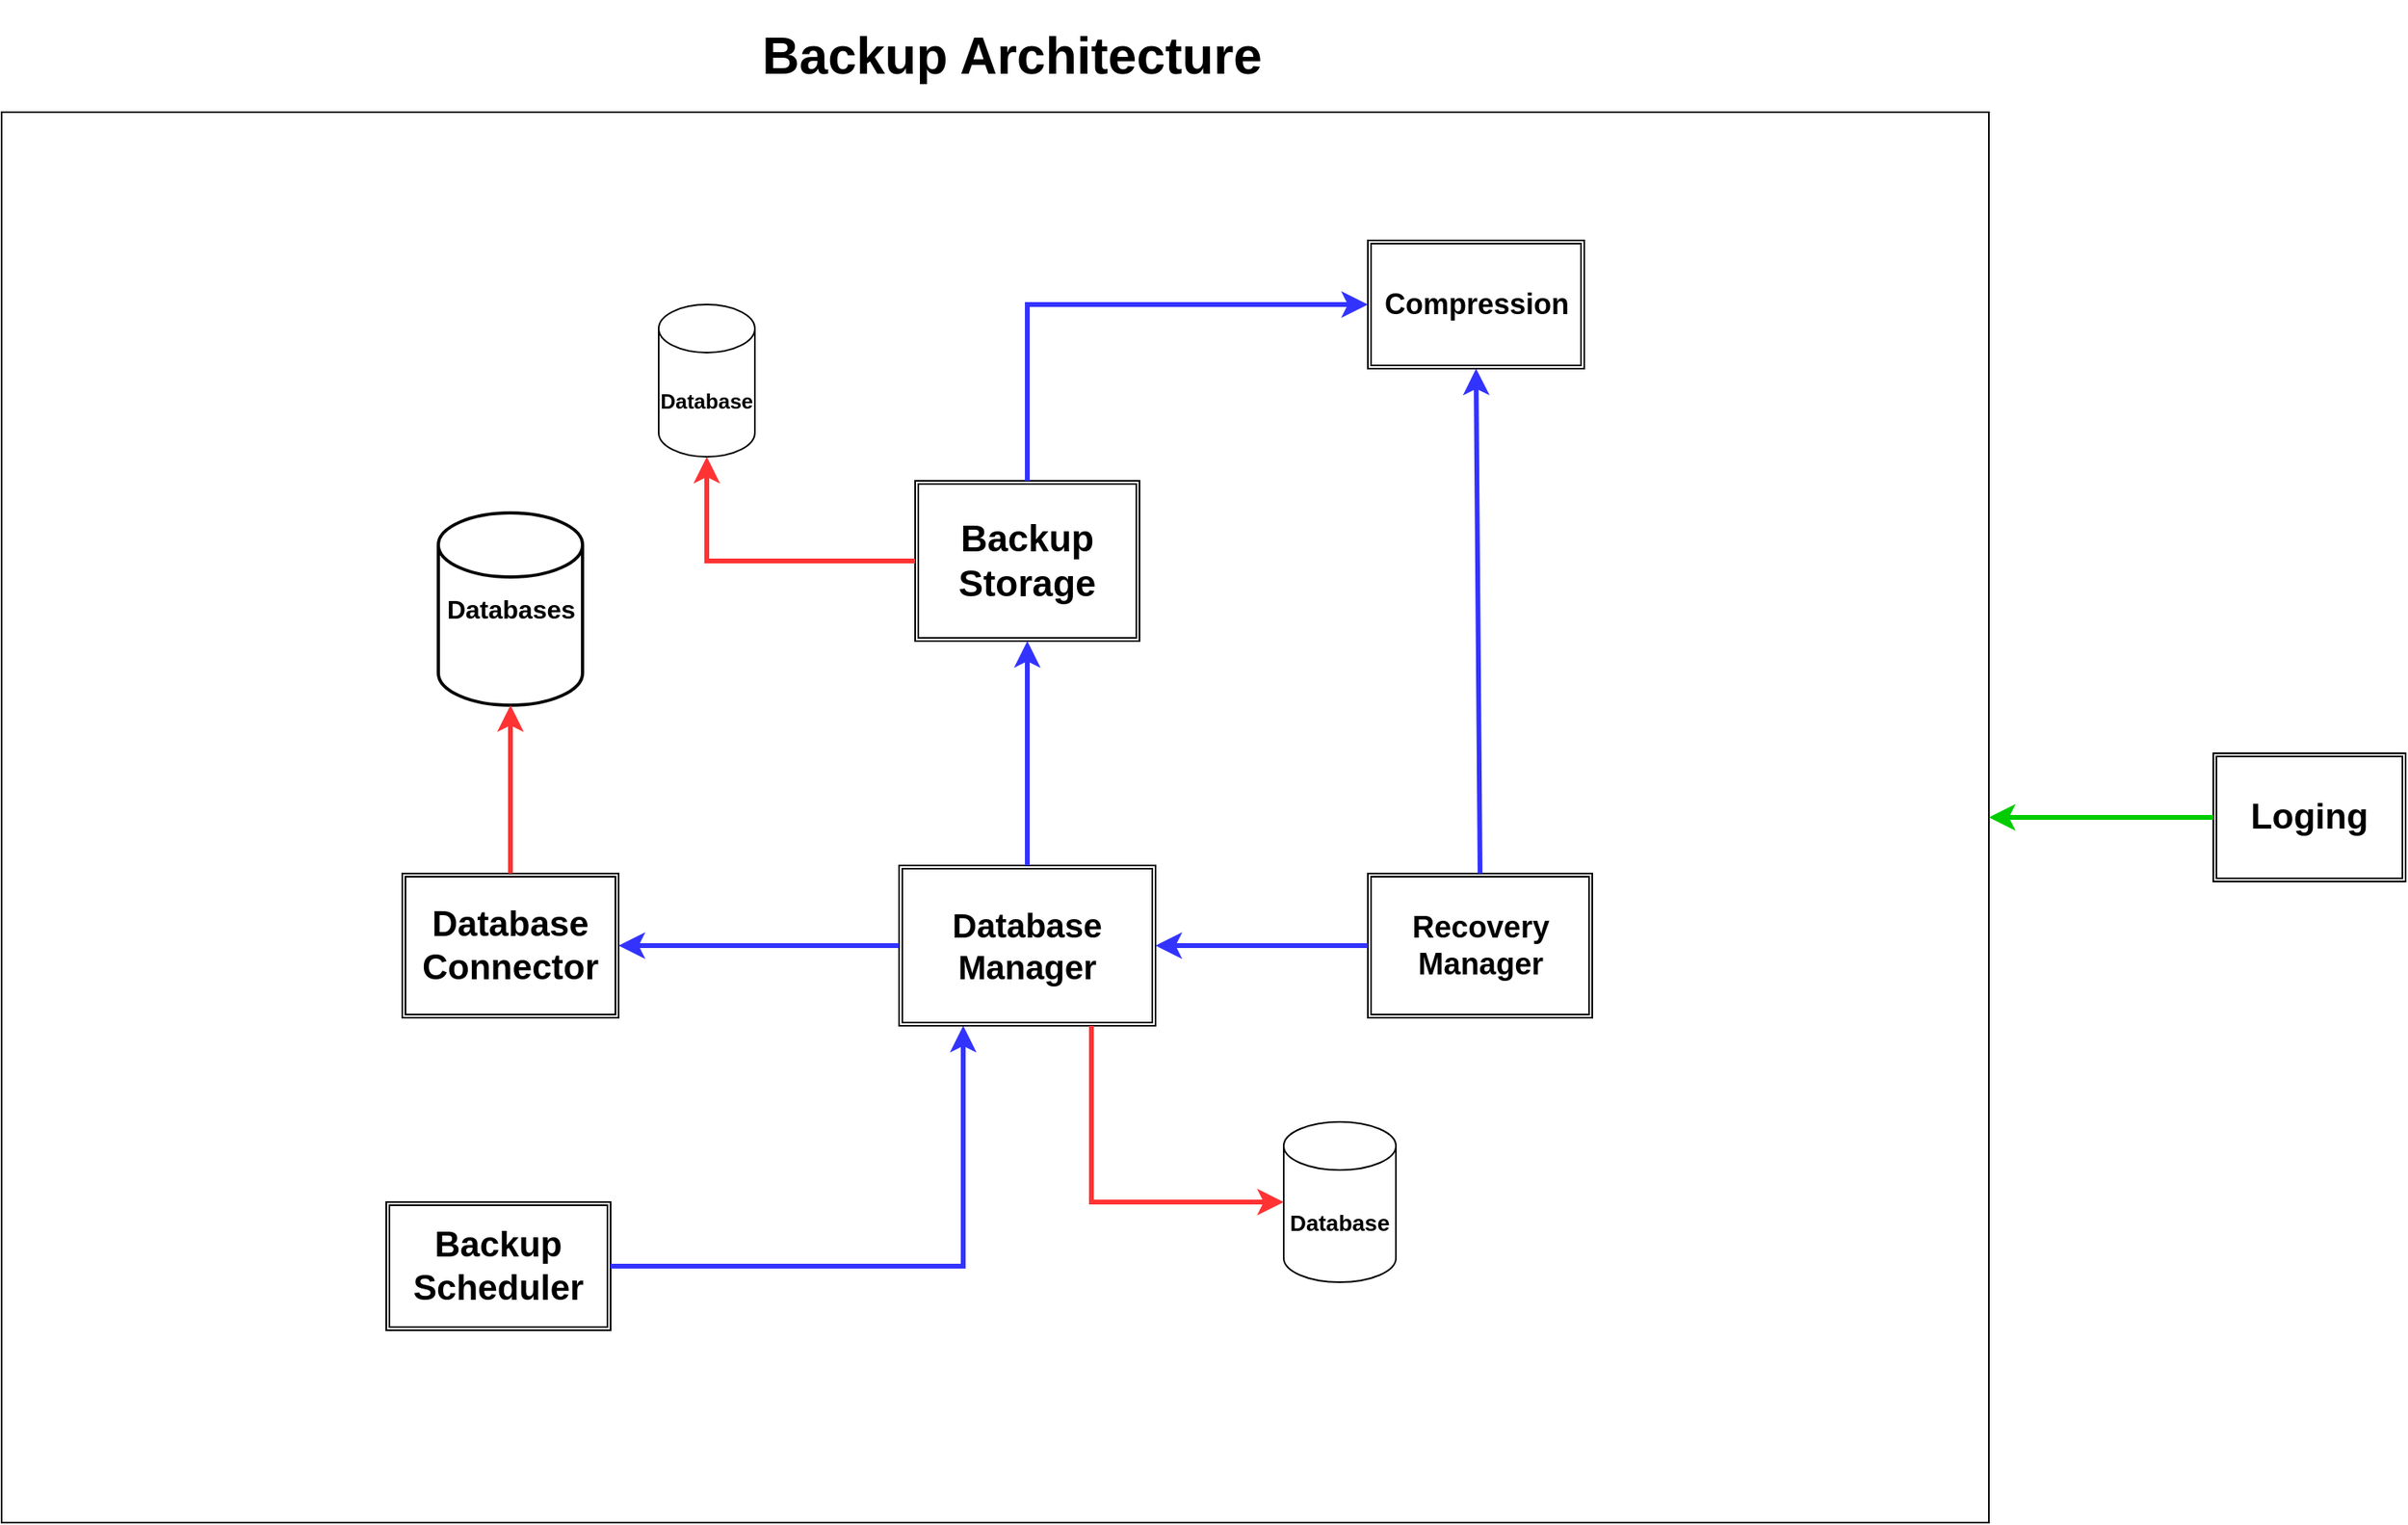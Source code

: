     <mxfile version="26.2.13">
  <diagram name="Страница — 1" id="BNtByEnlPUGt5s9RXdVz">
    <mxGraphModel dx="1584" dy="1064" grid="1" gridSize="10" guides="1" tooltips="1" connect="1" arrows="1" fold="1" page="1" pageScale="1" pageWidth="1920" pageHeight="1200" math="0" shadow="0">
      <root>
        <mxCell id="0" />
        <mxCell id="1" parent="0" />
        <mxCell id="5jsCZLX1w9yIyf4Q4k6B-1" value="Databases" style="strokeWidth=2;html=1;shape=mxgraph.flowchart.database;whiteSpace=wrap;fontSize=16;fontStyle=1" parent="1" vertex="1">
          <mxGeometry x="552.5" y="450" width="90" height="120" as="geometry" />
        </mxCell>
        <mxCell id="5jsCZLX1w9yIyf4Q4k6B-2" value="Database Connector" style="shape=ext;double=1;rounded=0;whiteSpace=wrap;html=1;fontSize=22;fontStyle=1" parent="1" vertex="1">
          <mxGeometry x="530" y="675" width="135" height="90" as="geometry" />
        </mxCell>
        <mxCell id="5jsCZLX1w9yIyf4Q4k6B-6" value="Backup Storage" style="shape=ext;double=1;rounded=0;whiteSpace=wrap;html=1;fontSize=23;fontStyle=1" parent="1" vertex="1">
          <mxGeometry x="850" y="430" width="140" height="100" as="geometry" />
        </mxCell>
        <mxCell id="5jsCZLX1w9yIyf4Q4k6B-7" value="Compression" style="shape=ext;double=1;rounded=0;whiteSpace=wrap;html=1;fontSize=18;fontStyle=1" parent="1" vertex="1">
          <mxGeometry x="1132.5" y="280" width="135" height="80" as="geometry" />
        </mxCell>
        <mxCell id="5jsCZLX1w9yIyf4Q4k6B-8" value="Recovery Manager" style="shape=ext;double=1;rounded=0;whiteSpace=wrap;html=1;fontSize=19;fontStyle=1" parent="1" vertex="1">
          <mxGeometry x="1132.5" y="675" width="140" height="90" as="geometry" />
        </mxCell>
        <mxCell id="5jsCZLX1w9yIyf4Q4k6B-9" value="Backup Scheduler" style="shape=ext;double=1;rounded=0;whiteSpace=wrap;html=1;fontSize=22;fontStyle=1" parent="1" vertex="1">
          <mxGeometry x="520" y="880" width="140" height="80" as="geometry" />
        </mxCell>
        <mxCell id="5jsCZLX1w9yIyf4Q4k6B-10" value="Database Manager" style="shape=ext;double=1;rounded=0;whiteSpace=wrap;html=1;fontSize=21;fontStyle=1" parent="1" vertex="1">
          <mxGeometry x="840" y="670" width="160" height="100" as="geometry" />
        </mxCell>
        <mxCell id="5jsCZLX1w9yIyf4Q4k6B-12" value="Database" style="shape=cylinder3;whiteSpace=wrap;html=1;boundedLbl=1;backgroundOutline=1;size=15;fontStyle=1;fontSize=13;" parent="1" vertex="1">
          <mxGeometry x="690" y="320" width="60" height="95" as="geometry" />
        </mxCell>
        <mxCell id="5jsCZLX1w9yIyf4Q4k6B-13" value="Database" style="shape=cylinder3;whiteSpace=wrap;html=1;boundedLbl=1;backgroundOutline=1;size=15;fontStyle=1;fontSize=14;" parent="1" vertex="1">
          <mxGeometry x="1080" y="830" width="70" height="100" as="geometry" />
        </mxCell>
        <mxCell id="5jsCZLX1w9yIyf4Q4k6B-14" value="" style="endArrow=classic;html=1;rounded=0;entryX=1;entryY=0.5;entryDx=0;entryDy=0;exitX=0;exitY=0.5;exitDx=0;exitDy=0;strokeColor=#3333FF;strokeWidth=3;align=center;verticalAlign=middle;fontFamily=Helvetica;fontSize=12;fontColor=default;labelBackgroundColor=default;endSize=7;flowAnimation=0;sourcePerimeterSpacing=0;targetPerimeterSpacing=0;" parent="1" source="5jsCZLX1w9yIyf4Q4k6B-10" target="5jsCZLX1w9yIyf4Q4k6B-2" edge="1">
          <mxGeometry width="50" height="50" relative="1" as="geometry">
            <mxPoint x="790" y="660" as="sourcePoint" />
            <mxPoint x="840" y="610" as="targetPoint" />
          </mxGeometry>
        </mxCell>
        <mxCell id="5jsCZLX1w9yIyf4Q4k6B-22" value="" style="endArrow=classic;html=1;rounded=0;entryX=0.5;entryY=1;entryDx=0;entryDy=0;exitX=0.5;exitY=0;exitDx=0;exitDy=0;fontSize=12;strokeWidth=3;targetPerimeterSpacing=0;sourcePerimeterSpacing=0;endSize=7;strokeColor=#3333FF;flowAnimation=0;" parent="1" source="5jsCZLX1w9yIyf4Q4k6B-8" target="5jsCZLX1w9yIyf4Q4k6B-7" edge="1">
          <mxGeometry width="50" height="50" relative="1" as="geometry">
            <mxPoint x="1070" y="630" as="sourcePoint" />
            <mxPoint x="1120" y="580" as="targetPoint" />
          </mxGeometry>
        </mxCell>
        <mxCell id="5jsCZLX1w9yIyf4Q4k6B-23" value="" style="endArrow=classic;html=1;rounded=0;exitX=0.5;exitY=0;exitDx=0;exitDy=0;entryX=0;entryY=0.5;entryDx=0;entryDy=0;strokeWidth=3;strokeColor=#3333FF;align=center;verticalAlign=middle;fontFamily=Helvetica;fontSize=12;fontColor=default;labelBackgroundColor=default;endSize=7;flowAnimation=0;sourcePerimeterSpacing=0;targetPerimeterSpacing=0;" parent="1" source="5jsCZLX1w9yIyf4Q4k6B-6" target="5jsCZLX1w9yIyf4Q4k6B-7" edge="1">
          <mxGeometry width="50" height="50" relative="1" as="geometry">
            <mxPoint x="970" y="590" as="sourcePoint" />
            <mxPoint x="1110" y="320" as="targetPoint" />
            <Array as="points">
              <mxPoint x="920" y="320" />
            </Array>
          </mxGeometry>
        </mxCell>
        <mxCell id="5jsCZLX1w9yIyf4Q4k6B-26" value="" style="endArrow=classic;html=1;rounded=0;entryX=0.5;entryY=1;entryDx=0;entryDy=0;entryPerimeter=0;exitX=0;exitY=0.5;exitDx=0;exitDy=0;strokeColor=#FF3333;strokeWidth=3;align=center;verticalAlign=middle;fontFamily=Helvetica;fontSize=12;fontColor=default;labelBackgroundColor=default;endSize=7;flowAnimation=0;sourcePerimeterSpacing=0;targetPerimeterSpacing=0;" parent="1" source="5jsCZLX1w9yIyf4Q4k6B-6" target="5jsCZLX1w9yIyf4Q4k6B-12" edge="1">
          <mxGeometry width="50" height="50" relative="1" as="geometry">
            <mxPoint x="630" y="580" as="sourcePoint" />
            <mxPoint x="680" y="530" as="targetPoint" />
            <Array as="points">
              <mxPoint x="720" y="480" />
            </Array>
          </mxGeometry>
        </mxCell>
        <mxCell id="5jsCZLX1w9yIyf4Q4k6B-28" value="" style="endArrow=classic;html=1;rounded=0;entryX=0.5;entryY=1;entryDx=0;entryDy=0;exitX=0.5;exitY=0;exitDx=0;exitDy=0;strokeColor=#3333FF;strokeWidth=3;align=center;verticalAlign=middle;fontFamily=Helvetica;fontSize=12;fontColor=default;labelBackgroundColor=default;endSize=7;flowAnimation=0;sourcePerimeterSpacing=0;targetPerimeterSpacing=0;" parent="1" source="5jsCZLX1w9yIyf4Q4k6B-10" target="5jsCZLX1w9yIyf4Q4k6B-6" edge="1">
          <mxGeometry width="50" height="50" relative="1" as="geometry">
            <mxPoint x="890" y="600" as="sourcePoint" />
            <mxPoint x="940" y="550" as="targetPoint" />
          </mxGeometry>
        </mxCell>
        <mxCell id="5jsCZLX1w9yIyf4Q4k6B-29" value="" style="endArrow=classic;html=1;rounded=0;entryX=1;entryY=0.5;entryDx=0;entryDy=0;exitX=0;exitY=0.5;exitDx=0;exitDy=0;strokeColor=#3333FF;strokeWidth=3;align=center;verticalAlign=middle;fontFamily=Helvetica;fontSize=12;fontColor=default;labelBackgroundColor=default;endSize=7;flowAnimation=0;sourcePerimeterSpacing=0;targetPerimeterSpacing=0;" parent="1" source="5jsCZLX1w9yIyf4Q4k6B-8" target="5jsCZLX1w9yIyf4Q4k6B-10" edge="1">
          <mxGeometry width="50" height="50" relative="1" as="geometry">
            <mxPoint x="910" y="690" as="sourcePoint" />
            <mxPoint x="960" y="640" as="targetPoint" />
          </mxGeometry>
        </mxCell>
        <mxCell id="5jsCZLX1w9yIyf4Q4k6B-30" value="" style="endArrow=classic;html=1;rounded=0;entryX=0;entryY=0.5;entryDx=0;entryDy=0;entryPerimeter=0;exitX=0.75;exitY=1;exitDx=0;exitDy=0;strokeColor=#FF3333;strokeWidth=3;align=center;verticalAlign=middle;fontFamily=Helvetica;fontSize=12;fontColor=default;labelBackgroundColor=default;endSize=7;flowAnimation=0;sourcePerimeterSpacing=0;targetPerimeterSpacing=0;" parent="1" source="5jsCZLX1w9yIyf4Q4k6B-10" target="5jsCZLX1w9yIyf4Q4k6B-13" edge="1">
          <mxGeometry width="50" height="50" relative="1" as="geometry">
            <mxPoint x="830" y="830" as="sourcePoint" />
            <mxPoint x="880" y="780" as="targetPoint" />
            <Array as="points">
              <mxPoint x="960" y="880" />
            </Array>
          </mxGeometry>
        </mxCell>
        <mxCell id="5jsCZLX1w9yIyf4Q4k6B-34" value="" style="endArrow=classic;html=1;rounded=0;exitX=0.5;exitY=0;exitDx=0;exitDy=0;entryX=0.5;entryY=1;entryDx=0;entryDy=0;entryPerimeter=0;strokeColor=#FF3333;strokeWidth=3;align=center;verticalAlign=middle;fontFamily=Helvetica;fontSize=12;fontColor=default;labelBackgroundColor=default;endSize=7;flowAnimation=0;sourcePerimeterSpacing=0;targetPerimeterSpacing=0;" parent="1" source="5jsCZLX1w9yIyf4Q4k6B-2" target="5jsCZLX1w9yIyf4Q4k6B-1" edge="1">
          <mxGeometry width="50" height="50" relative="1" as="geometry">
            <mxPoint x="820" y="670" as="sourcePoint" />
            <mxPoint x="870" y="620" as="targetPoint" />
          </mxGeometry>
        </mxCell>
        <mxCell id="5jsCZLX1w9yIyf4Q4k6B-36" value="" style="rounded=0;whiteSpace=wrap;html=1;fillColor=none;" parent="1" vertex="1">
          <mxGeometry x="280" y="200" width="1240" height="880" as="geometry" />
        </mxCell>
        <mxCell id="5jsCZLX1w9yIyf4Q4k6B-37" value="Backup Architecture&amp;nbsp;" style="text;html=1;align=center;verticalAlign=middle;whiteSpace=wrap;rounded=0;fontSize=32;fontStyle=1" parent="1" vertex="1">
          <mxGeometry x="630" y="130" width="570" height="70" as="geometry" />
        </mxCell>
        <mxCell id="5jsCZLX1w9yIyf4Q4k6B-38" value="Loging" style="shape=ext;double=1;rounded=0;whiteSpace=wrap;html=1;fontSize=22;fontStyle=1" parent="1" vertex="1">
          <mxGeometry x="1660" y="600" width="120" height="80" as="geometry" />
        </mxCell>
        <mxCell id="5jsCZLX1w9yIyf4Q4k6B-41" value="" style="endArrow=classic;html=1;rounded=0;entryX=1;entryY=0.5;entryDx=0;entryDy=0;exitX=0;exitY=0.5;exitDx=0;exitDy=0;strokeColor=#00CC00;strokeWidth=3;align=center;verticalAlign=middle;fontFamily=Helvetica;fontSize=12;fontColor=default;labelBackgroundColor=default;endSize=7;flowAnimation=0;sourcePerimeterSpacing=0;targetPerimeterSpacing=0;" parent="1" source="5jsCZLX1w9yIyf4Q4k6B-38" target="5jsCZLX1w9yIyf4Q4k6B-36" edge="1">
          <mxGeometry width="50" height="50" relative="1" as="geometry">
            <mxPoint x="1690" y="600" as="sourcePoint" />
            <mxPoint x="1740" y="550" as="targetPoint" />
          </mxGeometry>
        </mxCell>
        <mxCell id="BU93h4sQn44JJ5Io_3M0-1" value="" style="endArrow=classic;html=1;rounded=0;exitX=1;exitY=0.5;exitDx=0;exitDy=0;entryX=0.25;entryY=1;entryDx=0;entryDy=0;strokeColor=#3333FF;strokeWidth=3;align=center;verticalAlign=middle;fontFamily=Helvetica;fontSize=12;fontColor=default;labelBackgroundColor=default;endSize=7;flowAnimation=0;sourcePerimeterSpacing=0;targetPerimeterSpacing=0;" edge="1" parent="1" source="5jsCZLX1w9yIyf4Q4k6B-9" target="5jsCZLX1w9yIyf4Q4k6B-10">
          <mxGeometry width="50" height="50" relative="1" as="geometry">
            <mxPoint x="810" y="630" as="sourcePoint" />
            <mxPoint x="860" y="580" as="targetPoint" />
            <Array as="points">
              <mxPoint x="880" y="920" />
            </Array>
          </mxGeometry>
        </mxCell>
      </root>
    </mxGraphModel>
  </diagram>
</mxfile>

